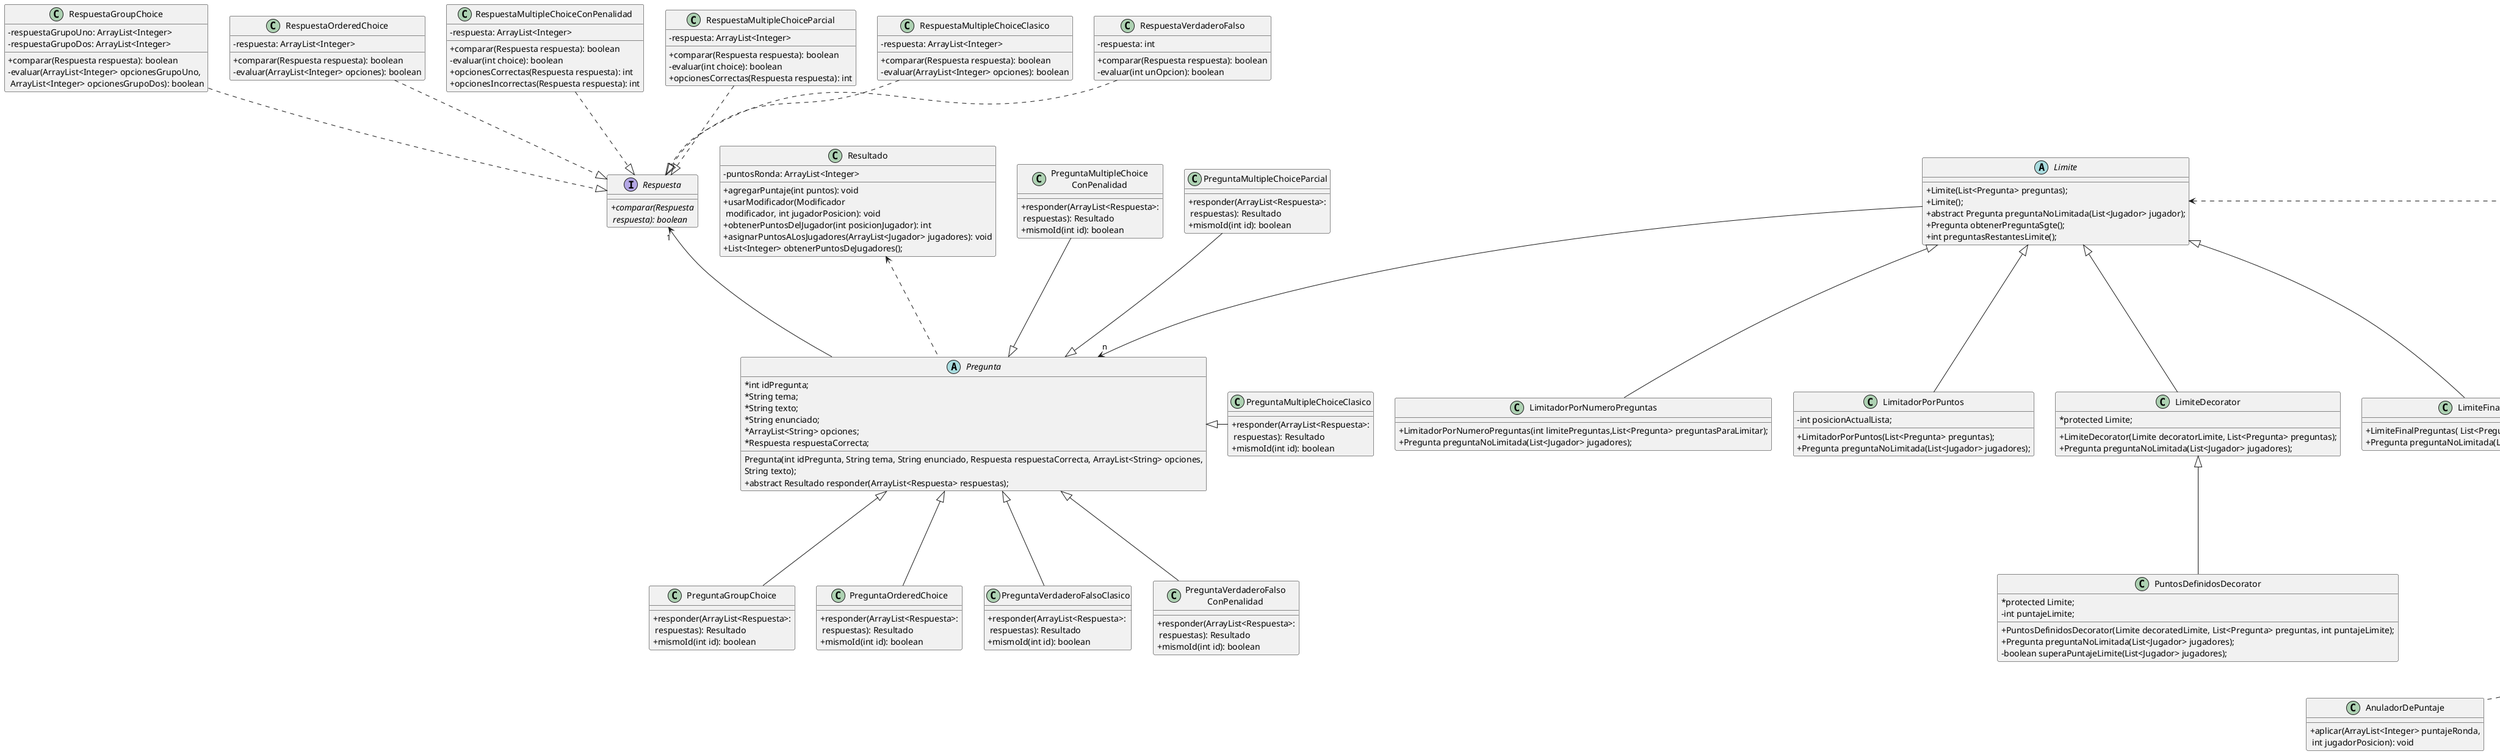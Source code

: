 @startuml
skinparam classAttributeIconSize 0


interface ProveedorPreguntas {
+obtenerPreguntasDe(nombreProveedor: String): ArrayList<Pregunta>
}

class ProveedorJsonPreguntas {
-tiposPreguntas: HashMap<String, Parser>
+obtenerPreguntasDe(nombreProveedor: String): ArrayList<Pregunta>
}

class LectorPreguntasJson {
-parseadores: HashMap<String, Parser>
+leerArchivo(reader: JsonReader): ArrayList<Pregunta>
+generarPreguntas(jsonArray: JsonArray): ArrayList<Pregunta>
}

abstract class Parser {
+parse(preguntaJson: JsonElement): Pregunta
+obtenerOpciones(JsonObject jsonObject): ArrayList<String>
+obtenerDatosDePregunta(JsonObject jsonObject): void
}

abstract class FabricaPreguntas {
+crearPregunta(parameters: Object...): Pregunta
}

class AlgoHoot{
    -  Limite limite;
    - Jugador jugadorActual;
    - Pregunta preguntaActual;
    - Partida partidaActual;
    - int numeroPartida;
 +public AlgoHoot(List<Jugador> jugadores, Limite limite);
  - void iniciarPartidas();
  +void proximaPartida();
  -comprobarPartidaExistente();
  + Partida obtenerPartidaActiva();
}






abstract class Limite{
 + Limite(List<Pregunta> preguntas);
  + Limite();
  +abstract Pregunta preguntaNoLimitada(List<Jugador> jugador);
  +Pregunta obtenerPreguntaSgte();
  + int preguntasRestantesLimite();
}
Limite -->"n" Pregunta
class LimitadorPorNumeroPreguntas{
    +LimitadorPorNumeroPreguntas(int limitePreguntas,List<Pregunta> preguntasParaLimitar);
    +Pregunta preguntaNoLimitada(List<Jugador> jugadores);
}
Limite <|-- LimitadorPorNumeroPreguntas

class LimitadorPorPuntos{
    -int posicionActualLista;
    + LimitadorPorPuntos(List<Pregunta> preguntas);
    +Pregunta preguntaNoLimitada(List<Jugador> jugadores);
}
Limite <|-- LimitadorPorPuntos

class LimiteDecorator{
    *protected Limite;
    +LimiteDecorator(Limite decoratorLimite, List<Pregunta> preguntas);
    +Pregunta preguntaNoLimitada(List<Jugador> jugadores);
}
Limite <|-- LimiteDecorator

class LimiteFinalPreguntas {
    +LimiteFinalPreguntas( List<Pregunta> preguntasParaLimitar);
    +Pregunta preguntaNoLimitada(List<Jugador> jugadores);
}
Limite <|-- LimiteFinalPreguntas

class PuntosDefinidosDecorator{
    *protected Limite;
    -int puntajeLimite;
    +PuntosDefinidosDecorator(Limite decoratedLimite, List<Pregunta> preguntas, int puntajeLimite);
    +Pregunta preguntaNoLimitada(List<Jugador> jugadores);
    -boolean superaPuntajeLimite(List<Jugador> jugadores);
}
LimiteDecorator <|-- PuntosDefinidosDecorator


class Jugador {
-nombre: String
-puntaje: Puntaje
+Jugador(String nombre)
+asignarPuntos(): void
+obtenerPuntaje(): int
+boolean tieneMasPuntosQue(Jugador otroJugador);
-boolean tieneMenosOLosMismosPuntosQue(int otrosPuntos);
+void aplicarNuevoMultiplicador(Modificador modificador);
+Modificador obtenerModificadorActual();
+ void resetearMultiplicador();
+obtenerRespuesta(): Respuesta
+obtenerModificador(): Modificador
+asignarPuntos(): void
+boolean modificadorUtilizado(Modificador modificador);
}

Jugador --> Puntaje
Jugador --> "n" Modificador

class Puntaje {
-puntos: int
+asignarPuntos(int puntos): void
+obtenerPuntaje(): int
}

interface Modificador {
+{abstract} aplicar(ArrayList<Integer>\n puntajeRonda, int jugadorPosicion): void
}

class AnuladorDePuntaje {
+aplicar(ArrayList<Integer> puntajeRonda,\n int jugadorPosicion): void
}
class MultiplicadorPorUno {
+aplicar(ArrayList<Integer> puntajeRonda,\n int jugadorPosicion): void
}

class ExclusividadDePuntaje {
+aplicar(ArrayList<Integer> puntajeRonda,\n int jugadorPosicion): void
}

class MultiplicadorPorDos {
+aplicar(ArrayList<Integer> puntajeRonda,\n int jugadorPosicion): void
}

class MultiplicadorPorTres {
+aplicar(ArrayList<Integer> puntajeRonda,\n int jugadorPosicion): void
}

class Resultado {
-puntosRonda: ArrayList<Integer>
+agregarPuntaje(int puntos): void
+usarModificador(Modificador\n modificador, int jugadorPosicion): void
+obtenerPuntosDelJugador(int posicionJugador): int
+asignarPuntosALosJugadores(ArrayList<Jugador> jugadores): void
+List<Integer> obtenerPuntosDeJugadores();
}

abstract class Pregunta {
    * int idPregunta;
    * String tema;
    * String texto;
    * String enunciado;
    * ArrayList<String> opciones;
    * Respuesta respuestaCorrecta;
    Pregunta(int idPregunta, String tema, String enunciado, Respuesta respuestaCorrecta, ArrayList<String> opciones,
                        String texto);
    +abstract Resultado responder(ArrayList<Respuesta> respuestas);
}
class PreguntaGroupChoice {
+responder(ArrayList<Respuesta>:\n respuestas): Resultado
+mismoId(int id): boolean
}

class PreguntaOrderedChoice {
+responder(ArrayList<Respuesta>:\n respuestas): Resultado
+mismoId(int id): boolean
}

class PreguntaMultipleChoiceClasico{
+responder(ArrayList<Respuesta>:\n respuestas): Resultado
+mismoId(int id): boolean
}

class PreguntaMultipleChoiceParcial{
+responder(ArrayList<Respuesta>:\n respuestas): Resultado
+mismoId(int id): boolean
}

class PreguntaMultipleChoice\nConPenalidad{
+responder(ArrayList<Respuesta>:\n respuestas): Resultado
+mismoId(int id): boolean
}

class PreguntaVerdaderoFalsoClasico{
+responder(ArrayList<Respuesta>:\n respuestas): Resultado
+mismoId(int id): boolean
}

class PreguntaVerdaderoFalso\nConPenalidad{
+responder(ArrayList<Respuesta>:\n respuestas): Resultado
+mismoId(int id): boolean
}

interface Respuesta {
+{abstract}comparar(Respuesta\n respuesta): boolean
}

class RespuestaVerdaderoFalso {
-respuesta: int
+comparar(Respuesta respuesta): boolean
-evaluar(int unOpcion): boolean
}

class RespuestaMultipleChoiceClasico {
-respuesta: ArrayList<Integer>
+comparar(Respuesta respuesta): boolean
-evaluar(ArrayList<Integer> opciones): boolean
}

class RespuestaMultipleChoiceConPenalidad {
-respuesta: ArrayList<Integer>
+comparar(Respuesta respuesta): boolean
-evaluar(int choice): boolean
+opcionesCorrectas(Respuesta respuesta): int
+opcionesIncorrectas(Respuesta respuesta): int
}

class RespuestaMultipleChoiceParcial {
-respuesta: ArrayList<Integer>
+comparar(Respuesta respuesta): boolean
-evaluar(int choice): boolean
+opcionesCorrectas(Respuesta respuesta): int
}

class RespuestaOrderedChoice {
-respuesta: ArrayList<Integer>
+comparar(Respuesta respuesta): boolean
-evaluar(ArrayList<Integer> opciones): boolean
}

class RespuestaGroupChoice {
-respuestaGrupoUno: ArrayList<Integer>
-respuestaGrupoDos: ArrayList<Integer>
+comparar(Respuesta respuesta): boolean
-evaluar(ArrayList<Integer> opcionesGrupoUno,\n ArrayList<Integer> opcionesGrupoDos): boolean
}

class Partida{
    - int direccionListaJugador;
    - Pregunta pregunta;
    - List<Respuesta> respuestas;
    - Jugador jugadorActivo;
    - List<Jugador> jugadores = new ArrayList<>();
    - Resultado resultado;
    +Partida(Pregunta preguntaActual, List<Jugador> jugadores);
    +void avanzoConSiguienteJugador();
    -Jugador nuevoJugador();
    +Jugador obtenerJugadorActivo();
    +void agregarRespuesta(Respuesta respondeJugador);
    -void actualizarPartidaEnJugadores();
    -void evaluarRespuestasDePartidaActual();
    -void void analisisMultiplicadores();
    -Jugador jugadorConMasPuntos();
    +void activaMultiplicador(Modificador multiplicador, Jugador jugadorDePartidaActiva);
    +Pregunta obtenerPreguntaActual();
}

AlgoHoot *-- "n" Partida
/'-------------------------------------------------------------------'/

AlgoHoot .left.> Limite

AlgoHoot --> "n" Jugador

ProveedorPreguntas <|.. ProveedorJsonPreguntas
ProveedorJsonPreguntas ..> LectorPreguntasJson
LectorPreguntasJson --> "*" Parser
Parser --> FabricaPreguntas



Pregunta <|-right- PreguntaMultipleChoiceClasico
Pregunta <|-up- PreguntaMultipleChoiceParcial
Pregunta <|-up- PreguntaMultipleChoice\nConPenalidad
Pregunta <|-- PreguntaVerdaderoFalsoClasico
Pregunta <|-- PreguntaVerdaderoFalso\nConPenalidad
Pregunta <|-- PreguntaGroupChoice
Pregunta <|-- PreguntaOrderedChoice
Pregunta -up-> "1" Respuesta
Pregunta .up.> Resultado

Respuesta <|.up. RespuestaVerdaderoFalso
Respuesta <|.up. RespuestaMultipleChoiceClasico
Respuesta <|.up. RespuestaMultipleChoiceParcial
Respuesta <|.up. RespuestaMultipleChoiceConPenalidad
Respuesta <|.up. RespuestaOrderedChoice
Respuesta <|.up. RespuestaGroupChoice

Modificador <|.. AnuladorDePuntaje
Modificador <|.. ExclusividadDePuntaje
Modificador <|.. MultiplicadorPorDos
Modificador <|.. MultiplicadorPorTres
Modificador <|.. MultiplicadorPorUno

@enduml